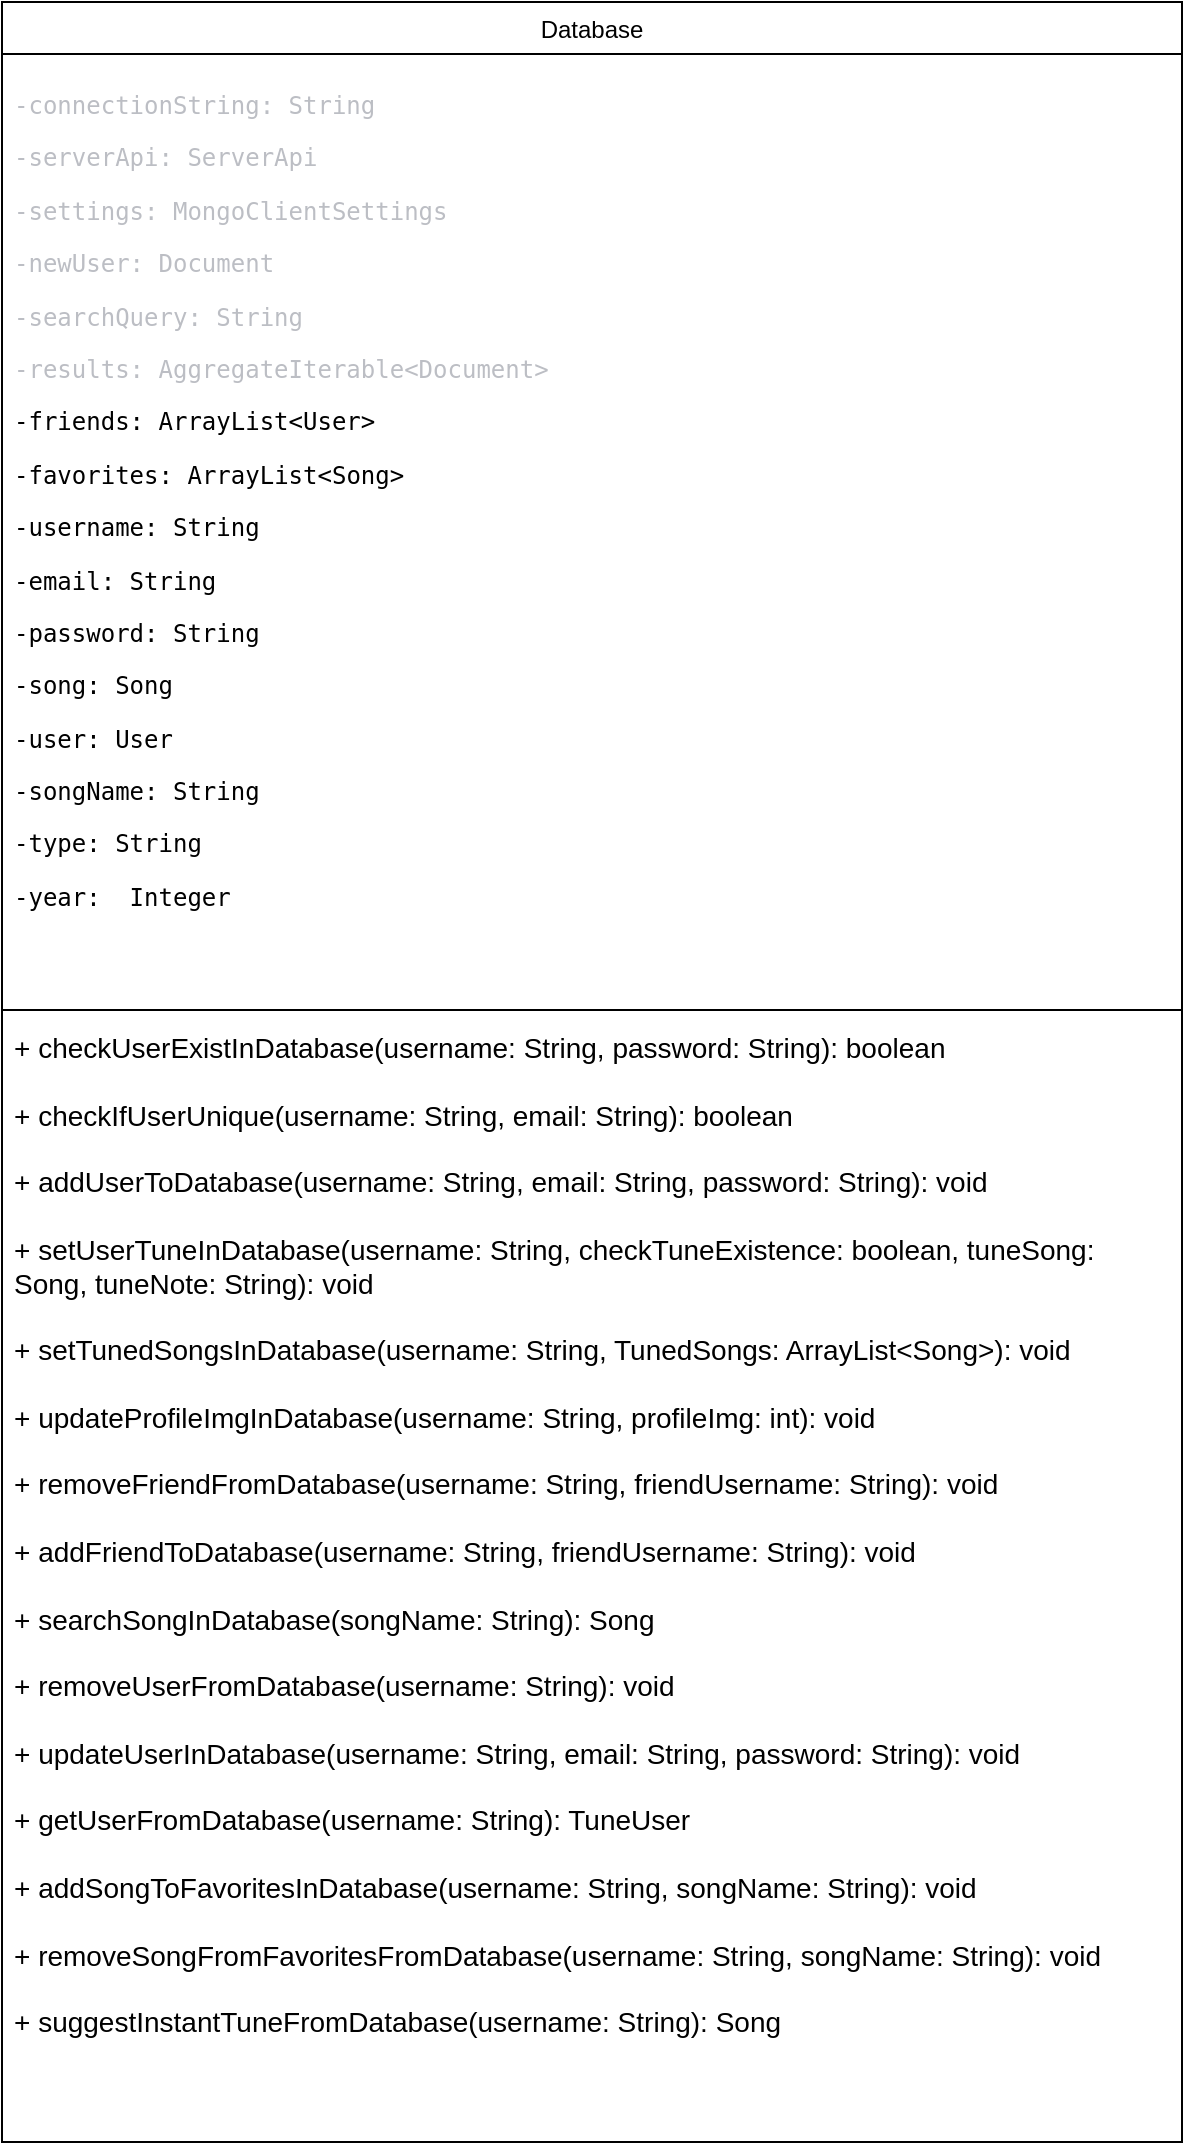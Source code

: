 <mxfile version="26.2.14">
  <diagram name="Sayfa -1" id="l54y_zXhnuqKH86A_a1w">
    <mxGraphModel dx="998" dy="685" grid="1" gridSize="10" guides="1" tooltips="1" connect="1" arrows="1" fold="1" page="1" pageScale="1" pageWidth="827" pageHeight="1169" math="0" shadow="0">
      <root>
        <mxCell id="0" />
        <mxCell id="1" parent="0" />
        <mxCell id="BseYNE8DUdaNC_eBVf-P-3" value="&lt;span style=&quot;font-weight: 400;&quot;&gt;Database&lt;/span&gt;" style="swimlane;fontStyle=1;align=center;verticalAlign=top;childLayout=stackLayout;horizontal=1;startSize=26;horizontalStack=0;resizeParent=1;resizeParentMax=0;resizeLast=0;collapsible=1;marginBottom=0;whiteSpace=wrap;html=1;" parent="1" vertex="1">
          <mxGeometry x="60" y="440" width="590" height="1070" as="geometry" />
        </mxCell>
        <mxCell id="BseYNE8DUdaNC_eBVf-P-4" value="&lt;pre style=&quot;font-family: &amp;quot;JetBrains Mono&amp;quot;, monospace;&quot;&gt;&lt;font style=&quot;color: light-dark(rgb(188, 190, 196), rgb(255, 255, 255));&quot;&gt;-connectionString: String&lt;/font&gt;&lt;/pre&gt;&lt;pre style=&quot;font-family: &amp;quot;JetBrains Mono&amp;quot;, monospace;&quot;&gt;&lt;font style=&quot;color: light-dark(rgb(188, 190, 196), rgb(255, 255, 255));&quot;&gt;-serverApi: ServerApi&lt;/font&gt;&lt;/pre&gt;&lt;pre style=&quot;font-family: &amp;quot;JetBrains Mono&amp;quot;, monospace;&quot;&gt;&lt;pre style=&quot;font-family: &amp;quot;JetBrains Mono&amp;quot;, monospace;&quot;&gt;&lt;font style=&quot;color: light-dark(rgb(188, 190, 196), rgb(255, 255, 255));&quot;&gt;-settings: MongoClientSettings&lt;/font&gt;&lt;/pre&gt;&lt;pre style=&quot;font-family: &amp;quot;JetBrains Mono&amp;quot;, monospace;&quot;&gt;&lt;pre style=&quot;color: light-dark(rgb(188, 190, 196), rgb(73, 74, 79)); font-family: &amp;quot;JetBrains Mono&amp;quot;, monospace;&quot;&gt;&lt;font style=&quot;color: light-dark(rgb(188, 190, 196), rgb(255, 255, 255));&quot;&gt;-newUser: Document&lt;/font&gt;&lt;/pre&gt;&lt;pre style=&quot;font-family: &amp;quot;JetBrains Mono&amp;quot;, monospace;&quot;&gt;&lt;pre style=&quot;color: light-dark(rgb(188, 190, 196), rgb(73, 74, 79)); font-family: &amp;quot;JetBrains Mono&amp;quot;, monospace;&quot;&gt;&lt;font style=&quot;color: light-dark(rgb(188, 190, 196), rgb(255, 255, 255));&quot;&gt;-searchQuery: String&lt;/font&gt;&lt;/pre&gt;&lt;pre style=&quot;font-family: &amp;quot;JetBrains Mono&amp;quot;, monospace;&quot;&gt;&lt;pre style=&quot;font-family: &amp;quot;JetBrains Mono&amp;quot;, monospace;&quot;&gt;&lt;font style=&quot;color: light-dark(rgb(188, 190, 196), rgb(255, 255, 255));&quot;&gt;-results: AggregateIterable&amp;lt;Document&amp;gt;&lt;/font&gt;&lt;/pre&gt;&lt;pre style=&quot;font-family: &amp;quot;JetBrains Mono&amp;quot;, monospace;&quot;&gt;&lt;font style=&quot;color: light-dark(rgb(0, 0, 0), rgb(255, 255, 255));&quot;&gt;&lt;pre style=&quot;font-family: &amp;quot;JetBrains Mono&amp;quot;, monospace;&quot;&gt;&lt;font&gt;-friends: ArrayList&amp;lt;User&amp;gt;&lt;/font&gt;&lt;/pre&gt;&lt;pre style=&quot;font-family: &amp;quot;JetBrains Mono&amp;quot;, monospace;&quot;&gt;&lt;span style=&quot;white-space: normal;&quot;&gt;&lt;font style=&quot;&quot;&gt;-favorites:&lt;/font&gt;&lt;/span&gt;&lt;span style=&quot;white-space: normal;&quot;&gt;&amp;nbsp;&lt;/span&gt;&lt;font&gt;ArrayList&amp;lt;Song&amp;gt; &lt;/font&gt;&lt;/pre&gt;&lt;pre style=&quot;font-family: &amp;quot;JetBrains Mono&amp;quot;, monospace;&quot;&gt;&lt;font&gt;-username: String&lt;/font&gt;&lt;/pre&gt;&lt;pre style=&quot;font-family: &amp;quot;JetBrains Mono&amp;quot;, monospace;&quot;&gt;&lt;font&gt;-email: &lt;/font&gt;String&lt;/pre&gt;&lt;pre style=&quot;font-family: &amp;quot;JetBrains Mono&amp;quot;, monospace;&quot;&gt;-password: String&lt;/pre&gt;&lt;pre style=&quot;font-family: &amp;quot;JetBrains Mono&amp;quot;, monospace;&quot;&gt;-song: Song&lt;/pre&gt;&lt;pre style=&quot;font-family: &amp;quot;JetBrains Mono&amp;quot;, monospace;&quot;&gt;-user: User&lt;/pre&gt;&lt;pre style=&quot;font-family: &amp;quot;JetBrains Mono&amp;quot;, monospace;&quot;&gt;-songName: String&lt;/pre&gt;&lt;pre style=&quot;font-family: &amp;quot;JetBrains Mono&amp;quot;, monospace;&quot;&gt;-type: String&lt;/pre&gt;&lt;pre style=&quot;font-family: &amp;quot;JetBrains Mono&amp;quot;, monospace;&quot;&gt;-year:  Integer&lt;/pre&gt;&lt;/font&gt;&lt;/pre&gt;&lt;/pre&gt;&lt;/pre&gt;&lt;/pre&gt;&lt;/pre&gt;" style="text;strokeColor=none;fillColor=none;align=left;verticalAlign=top;spacingLeft=4;spacingRight=4;overflow=hidden;rotatable=0;points=[[0,0.5],[1,0.5]];portConstraint=eastwest;whiteSpace=wrap;html=1;" parent="BseYNE8DUdaNC_eBVf-P-3" vertex="1">
          <mxGeometry y="26" width="590" height="474" as="geometry" />
        </mxCell>
        <mxCell id="BseYNE8DUdaNC_eBVf-P-5" value="" style="line;strokeWidth=1;fillColor=none;align=left;verticalAlign=middle;spacingTop=-1;spacingLeft=3;spacingRight=3;rotatable=0;labelPosition=right;points=[];portConstraint=eastwest;strokeColor=inherit;" parent="BseYNE8DUdaNC_eBVf-P-3" vertex="1">
          <mxGeometry y="500" width="590" height="8" as="geometry" />
        </mxCell>
        <mxCell id="BseYNE8DUdaNC_eBVf-P-6" value="&lt;div&gt;&lt;div&gt;&lt;div&gt;&lt;div&gt;&lt;span style=&quot;font-size: 14px;&quot;&gt;+ checkUserExistInDatabase(username: String, password: String): boolean&lt;/span&gt;&lt;/div&gt;&lt;div&gt;&lt;span style=&quot;font-size: 14px;&quot;&gt;&lt;br&gt;&lt;/span&gt;&lt;/div&gt;&lt;div&gt;&lt;span style=&quot;font-size: 14px;&quot;&gt;+ checkIfUserUnique(username: String, email: String): boolean&lt;/span&gt;&lt;/div&gt;&lt;div&gt;&lt;span style=&quot;font-size: 14px;&quot;&gt;&lt;br&gt;&lt;/span&gt;&lt;/div&gt;&lt;div&gt;&lt;span style=&quot;font-size: 14px;&quot;&gt;+ addUserToDatabase(username: String, email: String, password: String): void&lt;/span&gt;&lt;/div&gt;&lt;div&gt;&lt;span style=&quot;font-size: 14px;&quot;&gt;&lt;br&gt;&lt;/span&gt;&lt;/div&gt;&lt;div&gt;&lt;span style=&quot;font-size: 14px;&quot;&gt;+ setUserTuneInDatabase(username: String, checkTuneExistence: boolean, tuneSong: Song, tuneNote: String): void&lt;/span&gt;&lt;/div&gt;&lt;div&gt;&lt;span style=&quot;font-size: 14px;&quot;&gt;&lt;br&gt;&lt;/span&gt;&lt;/div&gt;&lt;div&gt;&lt;span style=&quot;font-size: 14px;&quot;&gt;+ setTunedSongsInDatabase(username: String, TunedSongs: ArrayList&amp;lt;Song&amp;gt;): void&lt;/span&gt;&lt;/div&gt;&lt;div&gt;&lt;span style=&quot;font-size: 14px;&quot;&gt;&lt;br&gt;&lt;/span&gt;&lt;/div&gt;&lt;div&gt;&lt;span style=&quot;font-size: 14px;&quot;&gt;+ updateProfileImgInDatabase(username: String, profileImg: int): void&lt;/span&gt;&lt;/div&gt;&lt;div&gt;&lt;span style=&quot;font-size: 14px;&quot;&gt;&lt;br&gt;&lt;/span&gt;&lt;/div&gt;&lt;div&gt;&lt;span style=&quot;font-size: 14px;&quot;&gt;+ removeFriendFromDatabase(username: String, friendUsername: String): void&lt;/span&gt;&lt;/div&gt;&lt;div&gt;&lt;span style=&quot;font-size: 14px;&quot;&gt;&lt;br&gt;&lt;/span&gt;&lt;/div&gt;&lt;div&gt;&lt;span style=&quot;font-size: 14px;&quot;&gt;+ addFriendToDatabase(username: String, friendUsername: String): void&lt;/span&gt;&lt;/div&gt;&lt;div&gt;&lt;span style=&quot;font-size: 14px;&quot;&gt;&lt;br&gt;&lt;/span&gt;&lt;/div&gt;&lt;div&gt;&lt;span style=&quot;font-size: 14px;&quot;&gt;+ searchSongInDatabase(songName: String): Song&lt;/span&gt;&lt;/div&gt;&lt;div&gt;&lt;span style=&quot;font-size: 14px;&quot;&gt;&lt;br&gt;&lt;/span&gt;&lt;/div&gt;&lt;div&gt;&lt;span style=&quot;font-size: 14px;&quot;&gt;+ removeUserFromDatabase(username: String): void&lt;/span&gt;&lt;/div&gt;&lt;div&gt;&lt;span style=&quot;font-size: 14px;&quot;&gt;&lt;br&gt;&lt;/span&gt;&lt;/div&gt;&lt;div&gt;&lt;span style=&quot;font-size: 14px;&quot;&gt;+ updateUserInDatabase(username: String, email: String, password: String): void&lt;/span&gt;&lt;/div&gt;&lt;div&gt;&lt;span style=&quot;font-size: 14px;&quot;&gt;&lt;br&gt;&lt;/span&gt;&lt;/div&gt;&lt;div&gt;&lt;span style=&quot;font-size: 14px;&quot;&gt;+ getUserFromDatabase(username: String): TuneUser&lt;/span&gt;&lt;/div&gt;&lt;div&gt;&lt;span style=&quot;font-size: 14px;&quot;&gt;&lt;br&gt;&lt;/span&gt;&lt;/div&gt;&lt;div&gt;&lt;span style=&quot;font-size: 14px;&quot;&gt;+ addSongToFavoritesInDatabase(username: String, songName: String): void&lt;/span&gt;&lt;/div&gt;&lt;div&gt;&lt;span style=&quot;font-size: 14px;&quot;&gt;&lt;br&gt;&lt;/span&gt;&lt;/div&gt;&lt;div&gt;&lt;span style=&quot;font-size: 14px;&quot;&gt;+ removeSongFromFavoritesFromDatabase(username: String, songName: String): void&lt;/span&gt;&lt;/div&gt;&lt;div&gt;&lt;span style=&quot;font-size: 14px;&quot;&gt;&lt;br&gt;&lt;/span&gt;&lt;/div&gt;&lt;div&gt;&lt;span style=&quot;font-size: 14px;&quot;&gt;+ suggestInstantTuneFromDatabase(username: String): Song&lt;/span&gt;&lt;/div&gt;&lt;/div&gt;&lt;/div&gt;&lt;/div&gt;&lt;div&gt;&lt;br&gt;&lt;/div&gt;" style="text;strokeColor=none;fillColor=none;align=left;verticalAlign=top;spacingLeft=4;spacingRight=4;overflow=hidden;rotatable=0;points=[[0,0.5],[1,0.5]];portConstraint=eastwest;whiteSpace=wrap;html=1;" parent="BseYNE8DUdaNC_eBVf-P-3" vertex="1">
          <mxGeometry y="508" width="590" height="562" as="geometry" />
        </mxCell>
      </root>
    </mxGraphModel>
  </diagram>
</mxfile>
